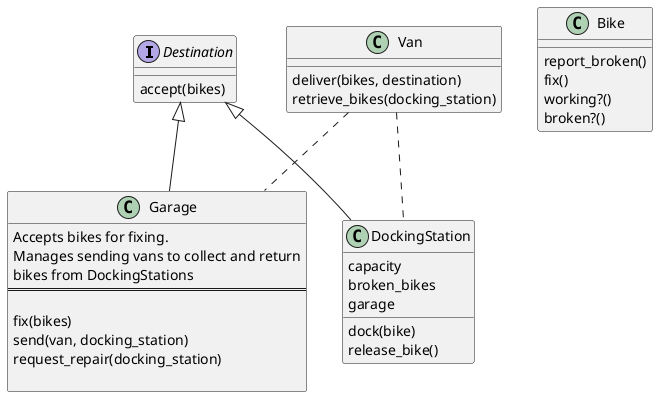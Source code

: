 @startuml

interface Destination {
    accept(bikes)
}

class Garage {
 Accepts bikes for fixing.
 Manages sending vans to collect and return
 bikes from DockingStations
====

    fix(bikes)
    send(van, docking_station)
    request_repair(docking_station)

}

class Bike {
    report_broken()
    fix()
    working?()
    broken?()
}

class Van {
    deliver(bikes, destination)
    retrieve_bikes(docking_station)
}

class DockingStation {
    capacity
    broken_bikes
    garage
    dock(bike)
    release_bike()
}

Destination <|-- Garage
Destination <|-- DockingStation


Van .. DockingStation
Van .. Garage
@enduml